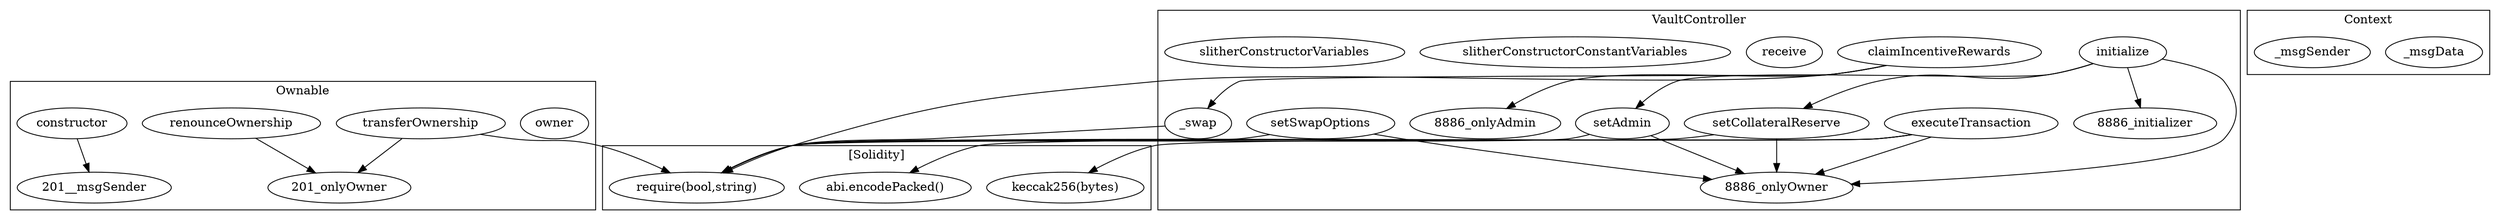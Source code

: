 strict digraph {
subgraph cluster_201_Ownable {
label = "Ownable"
"201_owner" [label="owner"]
"201_constructor" [label="constructor"]
"201_renounceOwnership" [label="renounceOwnership"]
"201_transferOwnership" [label="transferOwnership"]
"201_transferOwnership" -> "201_onlyOwner"
"201_renounceOwnership" -> "201_onlyOwner"
"201_constructor" -> "201__msgSender"
}subgraph cluster_1394_Context {
label = "Context"
"1394__msgData" [label="_msgData"]
"1394__msgSender" [label="_msgSender"]
}subgraph cluster_8886_VaultController {
label = "VaultController"
"8886_claimIncentiveRewards" [label="claimIncentiveRewards"]
"8886_setSwapOptions" [label="setSwapOptions"]
"8886_initialize" [label="initialize"]
"8886_executeTransaction" [label="executeTransaction"]
"8886_receive" [label="receive"]
"8886_slitherConstructorConstantVariables" [label="slitherConstructorConstantVariables"]
"8886__swap" [label="_swap"]
"8886_setCollateralReserve" [label="setCollateralReserve"]
"8886_setAdmin" [label="setAdmin"]
"8886_slitherConstructorVariables" [label="slitherConstructorVariables"]
"8886_initialize" -> "8886_setCollateralReserve"
"8886_initialize" -> "8886_setAdmin"
"8886_initialize" -> "8886_onlyOwner"
"8886_claimIncentiveRewards" -> "8886__swap"
"8886_executeTransaction" -> "8886_onlyOwner"
"8886_setCollateralReserve" -> "8886_onlyOwner"
"8886_setSwapOptions" -> "8886_onlyOwner"
"8886_setAdmin" -> "8886_onlyOwner"
"8886_initialize" -> "8886_initializer"
"8886_claimIncentiveRewards" -> "8886_onlyAdmin"
}subgraph cluster_solidity {
label = "[Solidity]"
"require(bool,string)" 
"abi.encodePacked()" 
"keccak256(bytes)" 
"8886_setSwapOptions" -> "require(bool,string)"
"8886_setCollateralReserve" -> "require(bool,string)"
"8886__swap" -> "require(bool,string)"
"8886_executeTransaction" -> "require(bool,string)"
"201_transferOwnership" -> "require(bool,string)"
"8886_executeTransaction" -> "keccak256(bytes)"
"8886_claimIncentiveRewards" -> "require(bool,string)"
"8886_setAdmin" -> "require(bool,string)"
"8886_executeTransaction" -> "abi.encodePacked()"
}
}